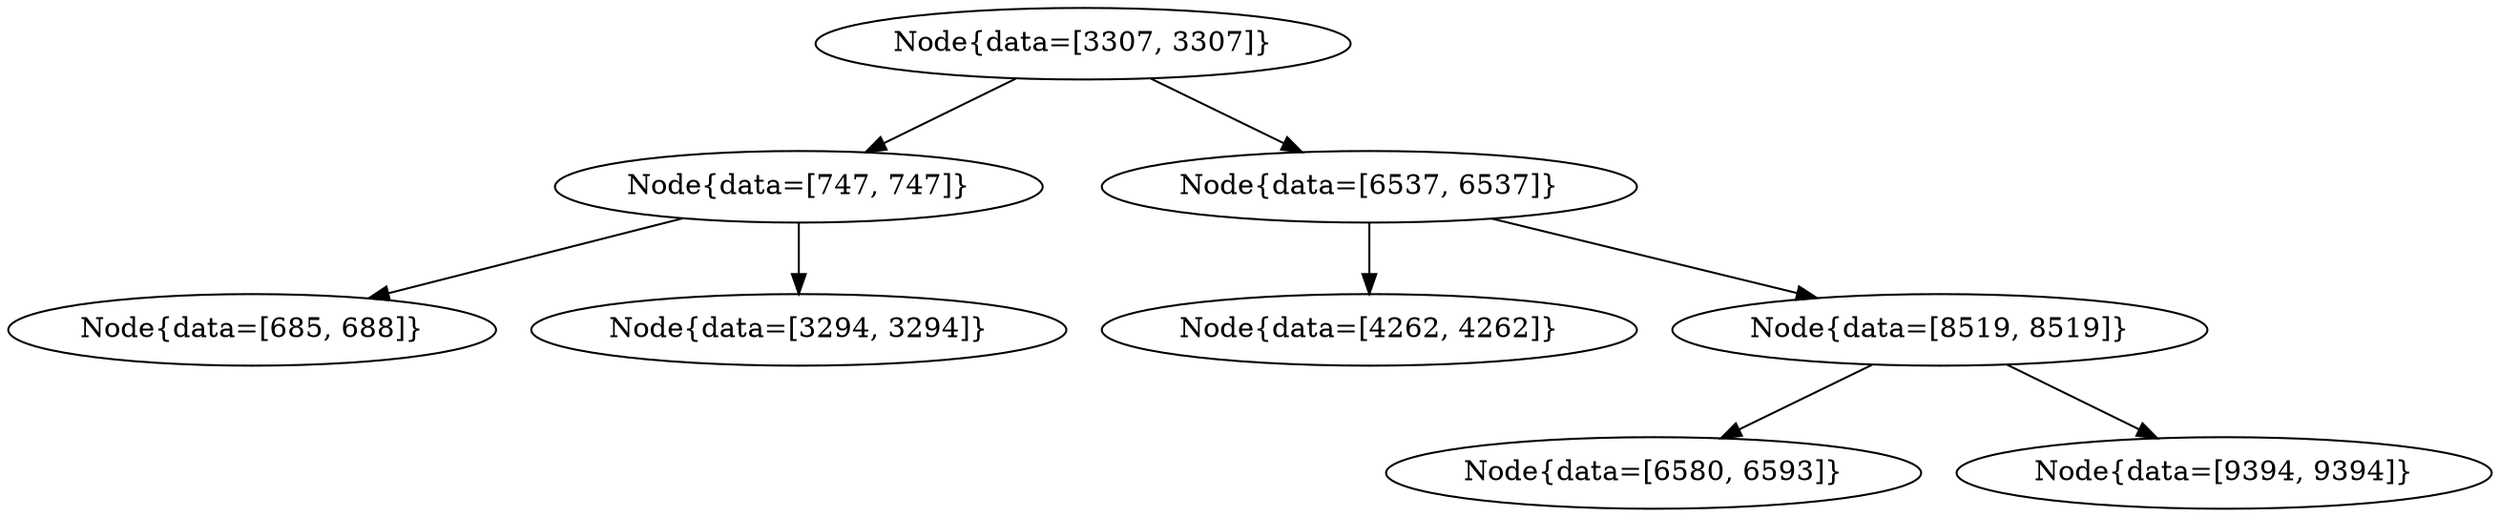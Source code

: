 digraph G{
31676014 [label="Node{data=[3307, 3307]}"]
31676014 -> 721783805
721783805 [label="Node{data=[747, 747]}"]
721783805 -> 1208288923
1208288923 [label="Node{data=[685, 688]}"]
721783805 -> 348817596
348817596 [label="Node{data=[3294, 3294]}"]
31676014 -> 251788397
251788397 [label="Node{data=[6537, 6537]}"]
251788397 -> 140301331
140301331 [label="Node{data=[4262, 4262]}"]
251788397 -> 1754081885
1754081885 [label="Node{data=[8519, 8519]}"]
1754081885 -> 675463320
675463320 [label="Node{data=[6580, 6593]}"]
1754081885 -> 673231721
673231721 [label="Node{data=[9394, 9394]}"]
}